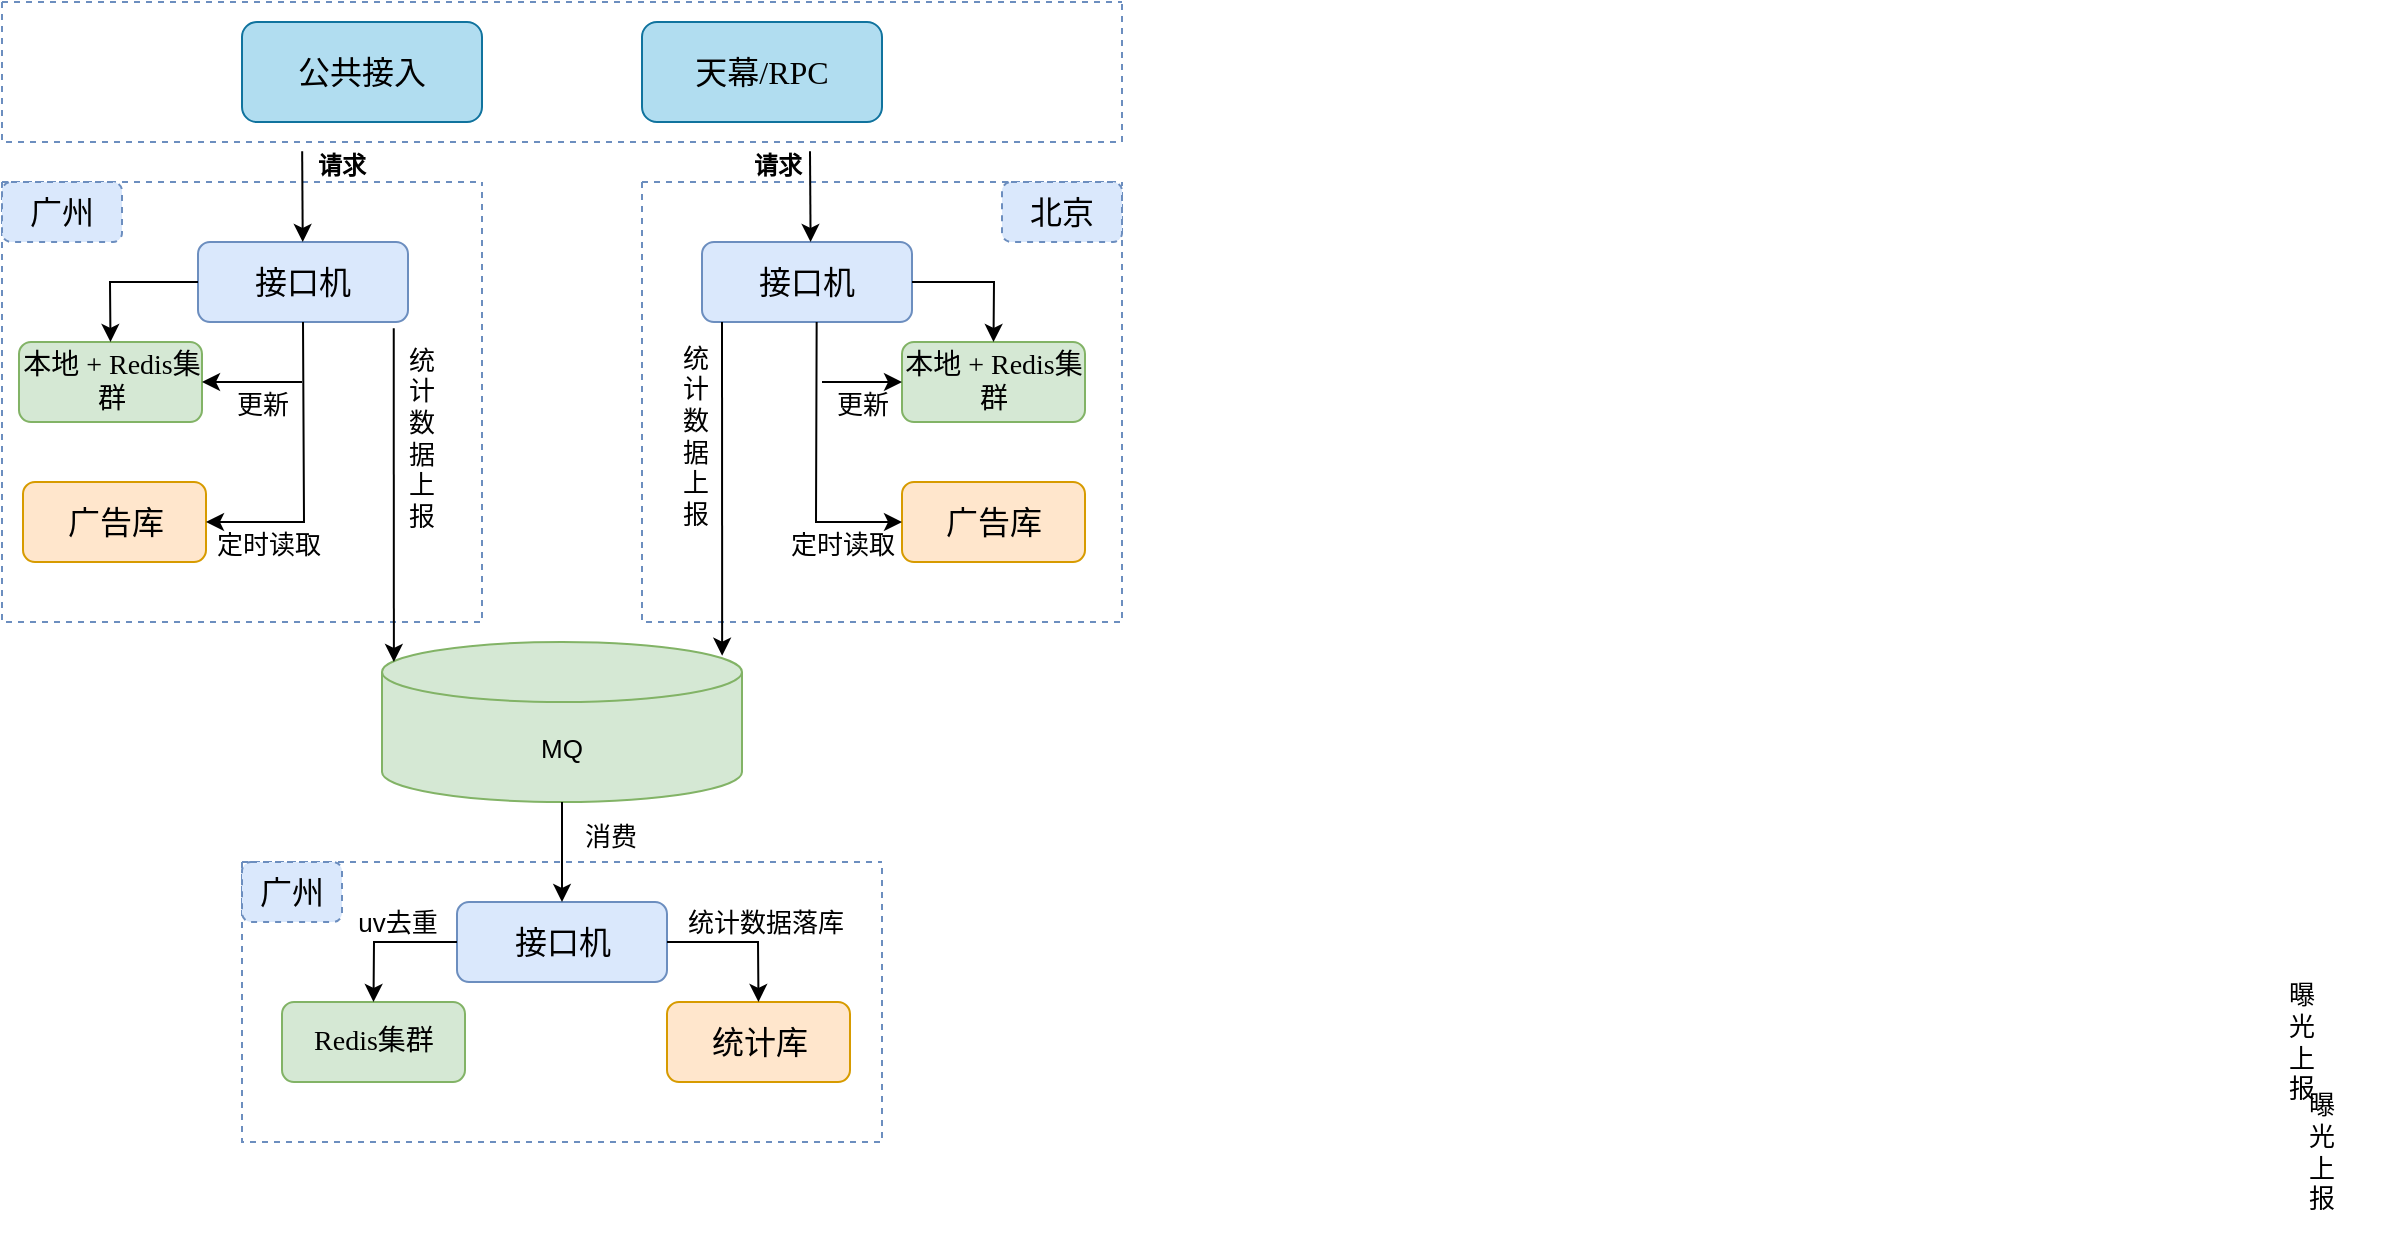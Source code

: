 <mxfile version="20.8.13" type="github">
  <diagram id="g77NV5Jpvd8c-g1gd50a" name="第 1 页">
    <mxGraphModel dx="1195" dy="657" grid="1" gridSize="10" guides="1" tooltips="1" connect="1" arrows="1" fold="1" page="1" pageScale="1" pageWidth="827" pageHeight="1169" math="0" shadow="0">
      <root>
        <mxCell id="0" />
        <mxCell id="1" parent="0" />
        <mxCell id="sQSbw70mtBKwgn5H8qq--43" value="&lt;font style=&quot;font-size: 16px;&quot;&gt;公共接入&lt;/font&gt;" style="rounded=1;whiteSpace=wrap;html=1;fillColor=#b1ddf0;strokeColor=#10739e;fontFamily=Verdana;" parent="1" vertex="1">
          <mxGeometry x="200" y="120" width="120" height="50" as="geometry" />
        </mxCell>
        <mxCell id="bUQ-HvQgCxrvzn8xXoF2-1" value="" style="swimlane;startSize=0;fontFamily=Verdana;fontSize=13;dashed=1;fillColor=#dae8fc;strokeColor=#6c8ebf;movable=1;resizable=1;rotatable=1;deletable=1;editable=1;connectable=1;" parent="1" vertex="1">
          <mxGeometry x="80" y="110" width="560" height="70" as="geometry" />
        </mxCell>
        <mxCell id="sQSbw70mtBKwgn5H8qq--44" value="天幕/RPC" style="rounded=1;whiteSpace=wrap;html=1;fontFamily=Verdana;fontSize=16;fillColor=#b1ddf0;strokeColor=#10739e;" parent="bUQ-HvQgCxrvzn8xXoF2-1" vertex="1">
          <mxGeometry x="320" y="10" width="120" height="50" as="geometry" />
        </mxCell>
        <mxCell id="bUQ-HvQgCxrvzn8xXoF2-11" value="" style="swimlane;startSize=0;fontFamily=Verdana;fontSize=13;dashed=1;fillColor=#dae8fc;strokeColor=#6c8ebf;movable=1;resizable=1;rotatable=1;deletable=1;editable=1;connectable=1;" parent="1" vertex="1">
          <mxGeometry x="80" y="200" width="240" height="220" as="geometry" />
        </mxCell>
        <mxCell id="bUQ-HvQgCxrvzn8xXoF2-4" value="接口机" style="rounded=1;whiteSpace=wrap;html=1;fontFamily=Verdana;fontSize=16;fillColor=#dae8fc;strokeColor=#6c8ebf;" parent="bUQ-HvQgCxrvzn8xXoF2-11" vertex="1">
          <mxGeometry x="98" y="30" width="105" height="40" as="geometry" />
        </mxCell>
        <mxCell id="bUQ-HvQgCxrvzn8xXoF2-15" value="广告库" style="rounded=1;whiteSpace=wrap;html=1;fontFamily=Verdana;fontSize=16;fillColor=#ffe6cc;strokeColor=#d79b00;" parent="bUQ-HvQgCxrvzn8xXoF2-11" vertex="1">
          <mxGeometry x="10.5" y="150" width="91.5" height="40" as="geometry" />
        </mxCell>
        <mxCell id="bUQ-HvQgCxrvzn8xXoF2-10" value="广州" style="rounded=1;whiteSpace=wrap;html=1;dashed=1;fontFamily=Verdana;fontSize=16;fillColor=#dae8fc;strokeColor=#6c8ebf;" parent="bUQ-HvQgCxrvzn8xXoF2-11" vertex="1">
          <mxGeometry width="60" height="30" as="geometry" />
        </mxCell>
        <mxCell id="EY7E_m-5sVFNua8JnJVZ-2" value="本地 + Redis集群" style="rounded=1;whiteSpace=wrap;html=1;fontFamily=Verdana;fontSize=14;fillColor=#d5e8d4;strokeColor=#82b366;" vertex="1" parent="bUQ-HvQgCxrvzn8xXoF2-11">
          <mxGeometry x="8.5" y="80" width="91.5" height="40" as="geometry" />
        </mxCell>
        <mxCell id="EY7E_m-5sVFNua8JnJVZ-3" value="" style="endArrow=classic;html=1;rounded=0;exitX=0;exitY=0.5;exitDx=0;exitDy=0;entryX=0.5;entryY=0;entryDx=0;entryDy=0;" edge="1" parent="bUQ-HvQgCxrvzn8xXoF2-11" source="bUQ-HvQgCxrvzn8xXoF2-4" target="EY7E_m-5sVFNua8JnJVZ-2">
          <mxGeometry width="50" height="50" relative="1" as="geometry">
            <mxPoint x="190" y="130" as="sourcePoint" />
            <mxPoint x="240" y="80" as="targetPoint" />
            <Array as="points">
              <mxPoint x="54" y="50" />
            </Array>
          </mxGeometry>
        </mxCell>
        <mxCell id="EY7E_m-5sVFNua8JnJVZ-4" value="" style="endArrow=classic;html=1;rounded=0;exitX=0.5;exitY=1;exitDx=0;exitDy=0;entryX=1;entryY=0.5;entryDx=0;entryDy=0;" edge="1" parent="bUQ-HvQgCxrvzn8xXoF2-11" source="bUQ-HvQgCxrvzn8xXoF2-4" target="bUQ-HvQgCxrvzn8xXoF2-15">
          <mxGeometry width="50" height="50" relative="1" as="geometry">
            <mxPoint x="190" y="130" as="sourcePoint" />
            <mxPoint x="240" y="80" as="targetPoint" />
            <Array as="points">
              <mxPoint x="151" y="170" />
            </Array>
          </mxGeometry>
        </mxCell>
        <mxCell id="EY7E_m-5sVFNua8JnJVZ-9" value="&lt;font style=&quot;font-size: 13px;&quot;&gt;更新&lt;/font&gt;" style="text;strokeColor=none;fillColor=none;html=1;fontSize=16;fontStyle=0;verticalAlign=middle;align=center;fontFamily=Verdana;container=1;" vertex="1" parent="bUQ-HvQgCxrvzn8xXoF2-11">
          <mxGeometry x="110" y="80.5" width="40" height="59" as="geometry" />
        </mxCell>
        <mxCell id="bUQ-HvQgCxrvzn8xXoF2-41" value="" style="endArrow=classic;html=1;rounded=0;exitX=0.268;exitY=1.066;exitDx=0;exitDy=0;exitPerimeter=0;" parent="1" source="bUQ-HvQgCxrvzn8xXoF2-1" target="bUQ-HvQgCxrvzn8xXoF2-4" edge="1">
          <mxGeometry width="50" height="50" relative="1" as="geometry">
            <mxPoint x="360" y="350" as="sourcePoint" />
            <mxPoint x="410" y="300" as="targetPoint" />
          </mxGeometry>
        </mxCell>
        <mxCell id="bUQ-HvQgCxrvzn8xXoF2-42" value="请求" style="text;html=1;strokeColor=none;fillColor=none;align=center;verticalAlign=middle;whiteSpace=wrap;rounded=0;fontStyle=1" parent="1" vertex="1">
          <mxGeometry x="220" y="177" width="60" height="30" as="geometry" />
        </mxCell>
        <mxCell id="bUQ-HvQgCxrvzn8xXoF2-43" value="请求" style="text;html=1;strokeColor=none;fillColor=none;align=center;verticalAlign=middle;whiteSpace=wrap;rounded=0;fontStyle=1" parent="1" vertex="1">
          <mxGeometry x="438" y="177" width="60" height="30" as="geometry" />
        </mxCell>
        <mxCell id="EY7E_m-5sVFNua8JnJVZ-7" value="" style="endArrow=classic;html=1;rounded=0;entryX=1;entryY=0.5;entryDx=0;entryDy=0;" edge="1" parent="1" target="EY7E_m-5sVFNua8JnJVZ-2">
          <mxGeometry width="50" height="50" relative="1" as="geometry">
            <mxPoint x="230" y="300" as="sourcePoint" />
            <mxPoint x="320" y="280" as="targetPoint" />
          </mxGeometry>
        </mxCell>
        <mxCell id="EY7E_m-5sVFNua8JnJVZ-8" value="&lt;font style=&quot;font-size: 13px;&quot;&gt;定时读取&lt;/font&gt;" style="text;strokeColor=none;fillColor=none;html=1;fontSize=16;fontStyle=0;verticalAlign=middle;align=center;fontFamily=Verdana;container=1;" vertex="1" parent="1">
          <mxGeometry x="193" y="350" width="40" height="59" as="geometry" />
        </mxCell>
        <mxCell id="EY7E_m-5sVFNua8JnJVZ-10" value="" style="swimlane;startSize=0;fontFamily=Verdana;fontSize=13;dashed=1;fillColor=#dae8fc;strokeColor=#6c8ebf;movable=1;resizable=1;rotatable=1;deletable=1;editable=1;connectable=1;" vertex="1" parent="1">
          <mxGeometry x="400" y="200" width="240" height="220" as="geometry" />
        </mxCell>
        <mxCell id="EY7E_m-5sVFNua8JnJVZ-11" value="接口机" style="rounded=1;whiteSpace=wrap;html=1;fontFamily=Verdana;fontSize=16;fillColor=#dae8fc;strokeColor=#6c8ebf;" vertex="1" parent="EY7E_m-5sVFNua8JnJVZ-10">
          <mxGeometry x="30" y="30" width="105" height="40" as="geometry" />
        </mxCell>
        <mxCell id="bUQ-HvQgCxrvzn8xXoF2-20" value="北京" style="rounded=1;whiteSpace=wrap;html=1;dashed=1;fontFamily=Verdana;fontSize=16;fillColor=#dae8fc;strokeColor=#6c8ebf;" parent="EY7E_m-5sVFNua8JnJVZ-10" vertex="1">
          <mxGeometry x="180" width="60" height="30" as="geometry" />
        </mxCell>
        <mxCell id="EY7E_m-5sVFNua8JnJVZ-20" value="" style="endArrow=classic;html=1;rounded=0;exitX=0.268;exitY=1.066;exitDx=0;exitDy=0;exitPerimeter=0;" edge="1" parent="EY7E_m-5sVFNua8JnJVZ-10">
          <mxGeometry width="50" height="50" relative="1" as="geometry">
            <mxPoint x="84.0" y="-15.38" as="sourcePoint" />
            <mxPoint x="84.292" y="30.0" as="targetPoint" />
          </mxGeometry>
        </mxCell>
        <mxCell id="EY7E_m-5sVFNua8JnJVZ-21" value="广告库" style="rounded=1;whiteSpace=wrap;html=1;fontFamily=Verdana;fontSize=16;fillColor=#ffe6cc;strokeColor=#d79b00;" vertex="1" parent="EY7E_m-5sVFNua8JnJVZ-10">
          <mxGeometry x="130" y="150" width="91.5" height="40" as="geometry" />
        </mxCell>
        <mxCell id="EY7E_m-5sVFNua8JnJVZ-22" value="本地 + Redis集群" style="rounded=1;whiteSpace=wrap;html=1;fontFamily=Verdana;fontSize=14;fillColor=#d5e8d4;strokeColor=#82b366;" vertex="1" parent="EY7E_m-5sVFNua8JnJVZ-10">
          <mxGeometry x="130" y="80" width="91.5" height="40" as="geometry" />
        </mxCell>
        <mxCell id="EY7E_m-5sVFNua8JnJVZ-23" value="" style="endArrow=classic;html=1;rounded=0;fontSize=13;exitX=1;exitY=0.5;exitDx=0;exitDy=0;entryX=0.5;entryY=0;entryDx=0;entryDy=0;" edge="1" parent="EY7E_m-5sVFNua8JnJVZ-10" source="EY7E_m-5sVFNua8JnJVZ-11" target="EY7E_m-5sVFNua8JnJVZ-22">
          <mxGeometry width="50" height="50" relative="1" as="geometry">
            <mxPoint x="-40" y="180" as="sourcePoint" />
            <mxPoint x="10" y="130" as="targetPoint" />
            <Array as="points">
              <mxPoint x="176" y="50" />
            </Array>
          </mxGeometry>
        </mxCell>
        <mxCell id="EY7E_m-5sVFNua8JnJVZ-24" value="" style="endArrow=classic;html=1;rounded=0;fontSize=13;entryX=0;entryY=0.5;entryDx=0;entryDy=0;exitX=0.546;exitY=1;exitDx=0;exitDy=0;exitPerimeter=0;" edge="1" parent="EY7E_m-5sVFNua8JnJVZ-10" source="EY7E_m-5sVFNua8JnJVZ-11" target="EY7E_m-5sVFNua8JnJVZ-21">
          <mxGeometry width="50" height="50" relative="1" as="geometry">
            <mxPoint x="87" y="73" as="sourcePoint" />
            <mxPoint x="10" y="130" as="targetPoint" />
            <Array as="points">
              <mxPoint x="87" y="170" />
            </Array>
          </mxGeometry>
        </mxCell>
        <mxCell id="EY7E_m-5sVFNua8JnJVZ-27" value="" style="endArrow=classic;html=1;rounded=0;fontSize=13;entryX=0;entryY=0.5;entryDx=0;entryDy=0;" edge="1" parent="EY7E_m-5sVFNua8JnJVZ-10" target="EY7E_m-5sVFNua8JnJVZ-22">
          <mxGeometry width="50" height="50" relative="1" as="geometry">
            <mxPoint x="90" y="100" as="sourcePoint" />
            <mxPoint x="135" y="60" as="targetPoint" />
          </mxGeometry>
        </mxCell>
        <mxCell id="EY7E_m-5sVFNua8JnJVZ-28" value="&lt;font style=&quot;font-size: 13px;&quot;&gt;更新&lt;/font&gt;" style="text;strokeColor=none;fillColor=none;html=1;fontSize=16;fontStyle=0;verticalAlign=middle;align=center;fontFamily=Verdana;container=1;" vertex="1" parent="EY7E_m-5sVFNua8JnJVZ-10">
          <mxGeometry x="90" y="80" width="40" height="59" as="geometry" />
        </mxCell>
        <mxCell id="EY7E_m-5sVFNua8JnJVZ-29" value="&lt;font style=&quot;font-size: 13px;&quot;&gt;定时读取&lt;/font&gt;" style="text;strokeColor=none;fillColor=none;html=1;fontSize=16;fontStyle=0;verticalAlign=middle;align=center;fontFamily=Verdana;container=1;" vertex="1" parent="EY7E_m-5sVFNua8JnJVZ-10">
          <mxGeometry x="80" y="150" width="40" height="59" as="geometry" />
        </mxCell>
        <mxCell id="EY7E_m-5sVFNua8JnJVZ-109" value="" style="endArrow=classic;html=1;rounded=0;fontSize=13;exitX=0.932;exitY=1.079;exitDx=0;exitDy=0;exitPerimeter=0;entryX=0.033;entryY=0.125;entryDx=0;entryDy=0;entryPerimeter=0;" edge="1" parent="EY7E_m-5sVFNua8JnJVZ-10">
          <mxGeometry width="50" height="50" relative="1" as="geometry">
            <mxPoint x="40.0" y="70.0" as="sourcePoint" />
            <mxPoint x="40.08" y="236.84" as="targetPoint" />
          </mxGeometry>
        </mxCell>
        <mxCell id="EY7E_m-5sVFNua8JnJVZ-112" value="统&lt;br&gt;计&lt;br&gt;数&lt;br&gt;据&lt;br&gt;上&lt;br&gt;报" style="text;html=1;strokeColor=none;fillColor=none;align=center;verticalAlign=middle;whiteSpace=wrap;rounded=0;fontSize=13;" vertex="1" parent="EY7E_m-5sVFNua8JnJVZ-10">
          <mxGeometry x="-3" y="82" width="60" height="90" as="geometry" />
        </mxCell>
        <mxCell id="EY7E_m-5sVFNua8JnJVZ-30" value="MQ" style="shape=cylinder3;whiteSpace=wrap;html=1;boundedLbl=1;backgroundOutline=1;size=15;fontSize=13;fillColor=#d5e8d4;strokeColor=#82b366;align=center;" vertex="1" parent="1">
          <mxGeometry x="270" y="430" width="180" height="80" as="geometry" />
        </mxCell>
        <mxCell id="EY7E_m-5sVFNua8JnJVZ-97" value="" style="swimlane;startSize=0;fontFamily=Verdana;fontSize=13;dashed=1;fillColor=#dae8fc;strokeColor=#6c8ebf;movable=1;resizable=1;rotatable=1;deletable=1;editable=1;connectable=1;" vertex="1" parent="1">
          <mxGeometry x="200" y="540" width="320" height="140" as="geometry" />
        </mxCell>
        <mxCell id="EY7E_m-5sVFNua8JnJVZ-99" value="接口机" style="rounded=1;whiteSpace=wrap;html=1;fontFamily=Verdana;fontSize=16;fillColor=#dae8fc;strokeColor=#6c8ebf;" vertex="1" parent="EY7E_m-5sVFNua8JnJVZ-97">
          <mxGeometry x="107.5" y="20" width="105" height="40" as="geometry" />
        </mxCell>
        <mxCell id="EY7E_m-5sVFNua8JnJVZ-100" value="Redis集群" style="rounded=1;whiteSpace=wrap;html=1;fontFamily=Verdana;fontSize=14;fillColor=#d5e8d4;strokeColor=#82b366;" vertex="1" parent="EY7E_m-5sVFNua8JnJVZ-97">
          <mxGeometry x="20" y="70" width="91.5" height="40" as="geometry" />
        </mxCell>
        <mxCell id="EY7E_m-5sVFNua8JnJVZ-101" value="" style="endArrow=classic;html=1;rounded=0;fontSize=13;exitX=0;exitY=0.5;exitDx=0;exitDy=0;entryX=0.5;entryY=0;entryDx=0;entryDy=0;" edge="1" parent="EY7E_m-5sVFNua8JnJVZ-97" source="EY7E_m-5sVFNua8JnJVZ-99" target="EY7E_m-5sVFNua8JnJVZ-100">
          <mxGeometry width="50" height="50" relative="1" as="geometry">
            <mxPoint x="50" y="-10" as="sourcePoint" />
            <mxPoint x="100" y="-60" as="targetPoint" />
            <Array as="points">
              <mxPoint x="66" y="40" />
            </Array>
          </mxGeometry>
        </mxCell>
        <mxCell id="EY7E_m-5sVFNua8JnJVZ-104" value="uv去重" style="text;html=1;strokeColor=none;fillColor=none;align=center;verticalAlign=middle;whiteSpace=wrap;rounded=0;fontSize=13;" vertex="1" parent="EY7E_m-5sVFNua8JnJVZ-97">
          <mxGeometry x="47.5" y="15" width="60" height="30" as="geometry" />
        </mxCell>
        <mxCell id="EY7E_m-5sVFNua8JnJVZ-105" value="统计库" style="rounded=1;whiteSpace=wrap;html=1;fontFamily=Verdana;fontSize=16;fillColor=#ffe6cc;strokeColor=#d79b00;" vertex="1" parent="EY7E_m-5sVFNua8JnJVZ-97">
          <mxGeometry x="212.5" y="70" width="91.5" height="40" as="geometry" />
        </mxCell>
        <mxCell id="EY7E_m-5sVFNua8JnJVZ-106" value="" style="endArrow=classic;html=1;rounded=0;fontSize=13;exitX=1;exitY=0.5;exitDx=0;exitDy=0;entryX=0.5;entryY=0;entryDx=0;entryDy=0;" edge="1" parent="EY7E_m-5sVFNua8JnJVZ-97" source="EY7E_m-5sVFNua8JnJVZ-99" target="EY7E_m-5sVFNua8JnJVZ-105">
          <mxGeometry width="50" height="50" relative="1" as="geometry">
            <mxPoint x="50" y="-10" as="sourcePoint" />
            <mxPoint x="100" y="-60" as="targetPoint" />
            <Array as="points">
              <mxPoint x="258" y="40" />
            </Array>
          </mxGeometry>
        </mxCell>
        <mxCell id="EY7E_m-5sVFNua8JnJVZ-107" value="统计数据落库" style="text;html=1;strokeColor=none;fillColor=none;align=center;verticalAlign=middle;whiteSpace=wrap;rounded=0;fontSize=13;" vertex="1" parent="EY7E_m-5sVFNua8JnJVZ-97">
          <mxGeometry x="214" y="15" width="96" height="30" as="geometry" />
        </mxCell>
        <mxCell id="EY7E_m-5sVFNua8JnJVZ-113" value="广州" style="rounded=1;whiteSpace=wrap;html=1;dashed=1;fontFamily=Verdana;fontSize=16;fillColor=#dae8fc;strokeColor=#6c8ebf;" vertex="1" parent="EY7E_m-5sVFNua8JnJVZ-97">
          <mxGeometry width="50" height="30" as="geometry" />
        </mxCell>
        <mxCell id="EY7E_m-5sVFNua8JnJVZ-102" value="" style="endArrow=classic;html=1;rounded=0;fontSize=13;exitX=0.5;exitY=1;exitDx=0;exitDy=0;exitPerimeter=0;entryX=0.5;entryY=0;entryDx=0;entryDy=0;" edge="1" parent="1" source="EY7E_m-5sVFNua8JnJVZ-30" target="EY7E_m-5sVFNua8JnJVZ-99">
          <mxGeometry width="50" height="50" relative="1" as="geometry">
            <mxPoint x="250" y="530" as="sourcePoint" />
            <mxPoint x="300" y="480" as="targetPoint" />
          </mxGeometry>
        </mxCell>
        <mxCell id="EY7E_m-5sVFNua8JnJVZ-103" value="&lt;span style=&quot;font-size: 13px;&quot;&gt;消费&lt;/span&gt;" style="text;strokeColor=none;fillColor=none;html=1;fontSize=16;fontStyle=0;verticalAlign=middle;align=center;fontFamily=Verdana;container=1;" vertex="1" parent="1">
          <mxGeometry x="364" y="496" width="40" height="59" as="geometry" />
        </mxCell>
        <mxCell id="EY7E_m-5sVFNua8JnJVZ-108" value="" style="endArrow=classic;html=1;rounded=0;fontSize=13;exitX=0.932;exitY=1.079;exitDx=0;exitDy=0;exitPerimeter=0;entryX=0.033;entryY=0.125;entryDx=0;entryDy=0;entryPerimeter=0;" edge="1" parent="1" source="bUQ-HvQgCxrvzn8xXoF2-4" target="EY7E_m-5sVFNua8JnJVZ-30">
          <mxGeometry width="50" height="50" relative="1" as="geometry">
            <mxPoint x="180" y="420" as="sourcePoint" />
            <mxPoint x="240" y="370" as="targetPoint" />
          </mxGeometry>
        </mxCell>
        <mxCell id="EY7E_m-5sVFNua8JnJVZ-33" value="曝&lt;br&gt;光&lt;br&gt;上&lt;br&gt;报" style="text;html=1;strokeColor=none;fillColor=none;align=center;verticalAlign=middle;whiteSpace=wrap;rounded=0;fontSize=13;" vertex="1" parent="1">
          <mxGeometry x="1210" y="640" width="60" height="90" as="geometry" />
        </mxCell>
        <mxCell id="EY7E_m-5sVFNua8JnJVZ-110" value="曝&lt;br&gt;光&lt;br&gt;上&lt;br&gt;报" style="text;html=1;strokeColor=none;fillColor=none;align=center;verticalAlign=middle;whiteSpace=wrap;rounded=0;fontSize=13;" vertex="1" parent="1">
          <mxGeometry x="1200" y="585" width="60" height="90" as="geometry" />
        </mxCell>
        <mxCell id="EY7E_m-5sVFNua8JnJVZ-111" value="统&lt;br&gt;计&lt;br&gt;数&lt;br&gt;据&lt;br&gt;上&lt;br&gt;报" style="text;html=1;strokeColor=none;fillColor=none;align=center;verticalAlign=middle;whiteSpace=wrap;rounded=0;fontSize=13;" vertex="1" parent="1">
          <mxGeometry x="260" y="283" width="60" height="90" as="geometry" />
        </mxCell>
      </root>
    </mxGraphModel>
  </diagram>
</mxfile>
